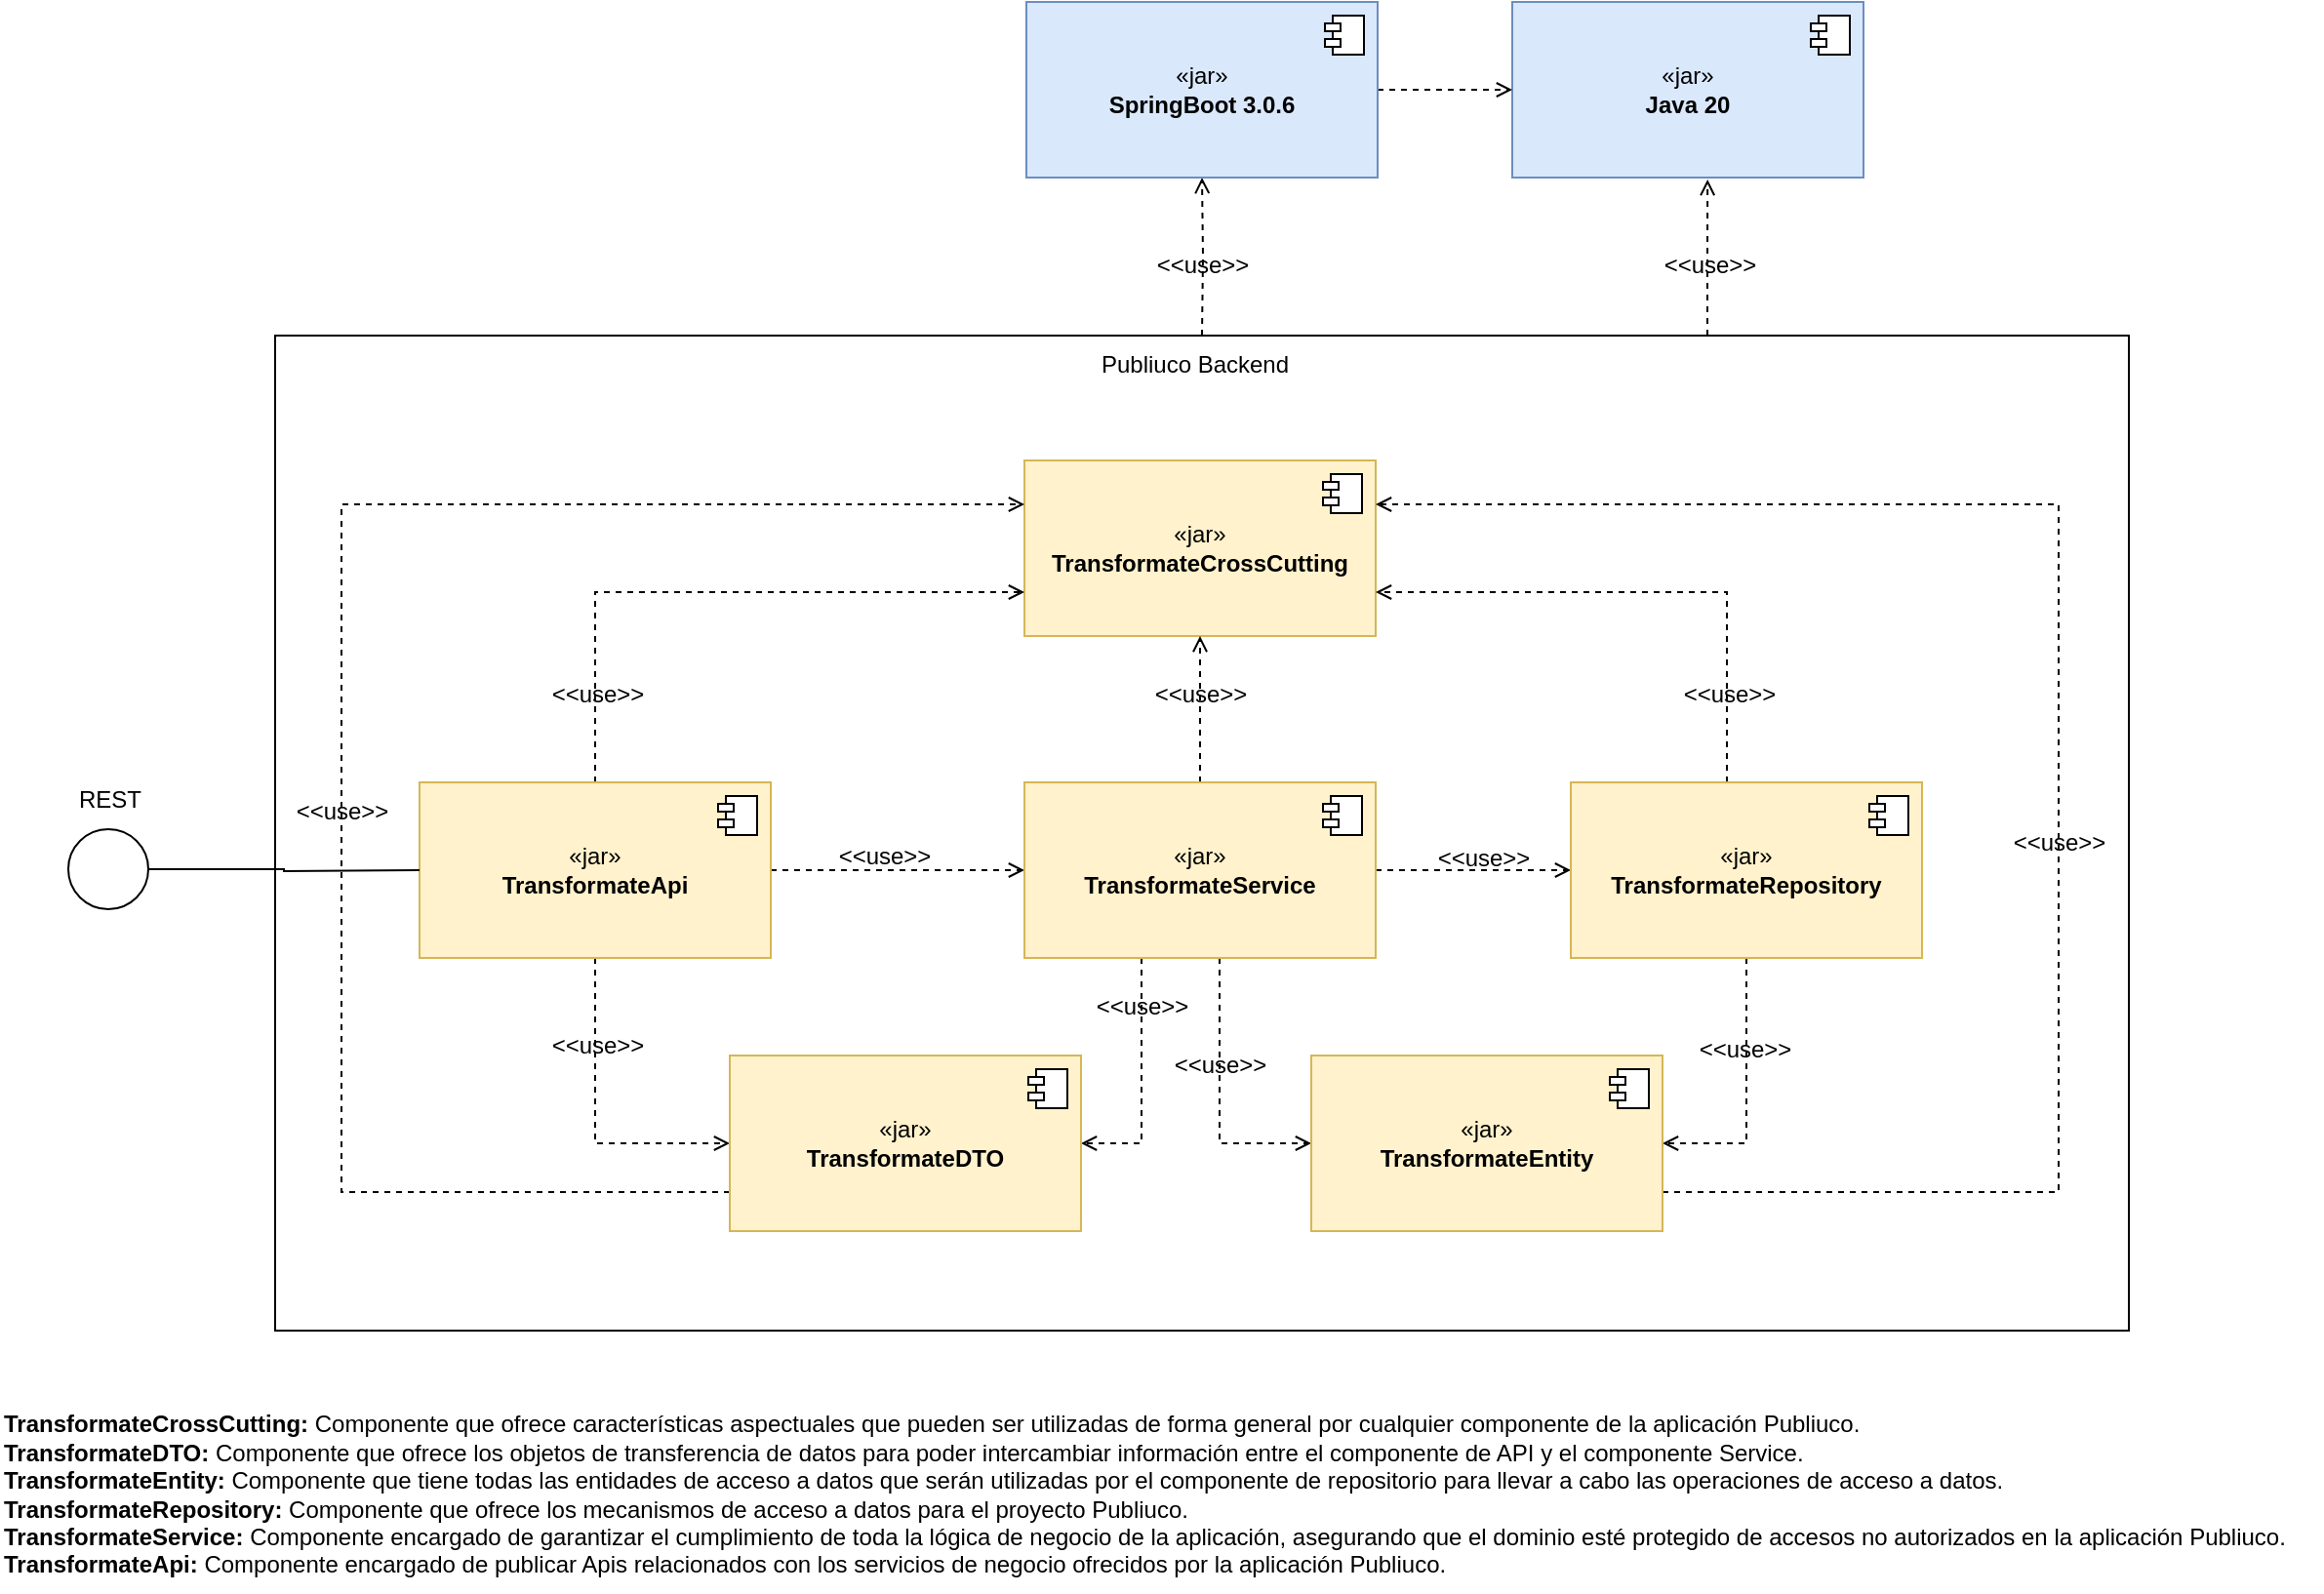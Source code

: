 <mxfile version="20.8.16" type="device"><diagram name="Página-1" id="XQ5O3uXv0q4EXNwj3Njg"><mxGraphModel dx="1104" dy="1685" grid="1" gridSize="10" guides="1" tooltips="1" connect="1" arrows="1" fold="1" page="1" pageScale="1" pageWidth="827" pageHeight="1169" math="0" shadow="0"><root><mxCell id="0"/><mxCell id="1" parent="0"/><mxCell id="118qLTOsotihqbFMvsON-1" value="" style="rounded=0;whiteSpace=wrap;html=1;fillColor=none;" vertex="1" parent="1"><mxGeometry x="386" y="61" width="950" height="510" as="geometry"/></mxCell><mxCell id="118qLTOsotihqbFMvsON-2" value="«jar»&lt;br&gt;&lt;b&gt;TransformateCrossCutting&lt;/b&gt;" style="html=1;dropTarget=0;whiteSpace=wrap;fillColor=#fff2cc;strokeColor=#d6b656;" vertex="1" parent="1"><mxGeometry x="770" y="125" width="180" height="90" as="geometry"/></mxCell><mxCell id="118qLTOsotihqbFMvsON-3" value="" style="shape=module;jettyWidth=8;jettyHeight=4;" vertex="1" parent="118qLTOsotihqbFMvsON-2"><mxGeometry x="1" width="20" height="20" relative="1" as="geometry"><mxPoint x="-27" y="7" as="offset"/></mxGeometry></mxCell><mxCell id="118qLTOsotihqbFMvsON-4" style="edgeStyle=orthogonalEdgeStyle;rounded=0;orthogonalLoop=1;jettySize=auto;html=1;endArrow=open;endFill=0;dashed=1;startArrow=none;entryX=0;entryY=0.75;entryDx=0;entryDy=0;" edge="1" parent="1" source="118qLTOsotihqbFMvsON-7" target="118qLTOsotihqbFMvsON-2"><mxGeometry relative="1" as="geometry"><mxPoint x="550" y="215" as="sourcePoint"/><Array as="points"><mxPoint x="550" y="193"/></Array></mxGeometry></mxCell><mxCell id="118qLTOsotihqbFMvsON-5" style="edgeStyle=orthogonalEdgeStyle;rounded=0;orthogonalLoop=1;jettySize=auto;html=1;entryX=0;entryY=0.5;entryDx=0;entryDy=0;endArrow=open;endFill=0;dashed=1;" edge="1" parent="1" source="118qLTOsotihqbFMvsON-7" target="118qLTOsotihqbFMvsON-13"><mxGeometry relative="1" as="geometry"/></mxCell><mxCell id="118qLTOsotihqbFMvsON-6" style="edgeStyle=orthogonalEdgeStyle;rounded=0;orthogonalLoop=1;jettySize=auto;html=1;entryX=0;entryY=0.5;entryDx=0;entryDy=0;endArrow=open;endFill=0;dashed=1;" edge="1" parent="1" source="118qLTOsotihqbFMvsON-7" target="118qLTOsotihqbFMvsON-23"><mxGeometry relative="1" as="geometry"/></mxCell><mxCell id="118qLTOsotihqbFMvsON-7" value="«jar»&lt;br&gt;&lt;b&gt;TransformateApi&lt;/b&gt;" style="html=1;dropTarget=0;whiteSpace=wrap;fillColor=#fff2cc;strokeColor=#d6b656;" vertex="1" parent="1"><mxGeometry x="460" y="290" width="180" height="90" as="geometry"/></mxCell><mxCell id="118qLTOsotihqbFMvsON-8" value="" style="shape=module;jettyWidth=8;jettyHeight=4;" vertex="1" parent="118qLTOsotihqbFMvsON-7"><mxGeometry x="1" width="20" height="20" relative="1" as="geometry"><mxPoint x="-27" y="7" as="offset"/></mxGeometry></mxCell><mxCell id="118qLTOsotihqbFMvsON-9" style="edgeStyle=orthogonalEdgeStyle;rounded=0;orthogonalLoop=1;jettySize=auto;html=1;entryX=0;entryY=0.5;entryDx=0;entryDy=0;dashed=1;endArrow=open;endFill=0;" edge="1" parent="1" source="118qLTOsotihqbFMvsON-13" target="118qLTOsotihqbFMvsON-17"><mxGeometry relative="1" as="geometry"/></mxCell><mxCell id="118qLTOsotihqbFMvsON-10" style="edgeStyle=orthogonalEdgeStyle;rounded=0;orthogonalLoop=1;jettySize=auto;html=1;entryX=1;entryY=0.5;entryDx=0;entryDy=0;endArrow=open;endFill=0;dashed=1;" edge="1" parent="1" source="118qLTOsotihqbFMvsON-13" target="118qLTOsotihqbFMvsON-23"><mxGeometry relative="1" as="geometry"><Array as="points"><mxPoint x="830" y="475"/></Array></mxGeometry></mxCell><mxCell id="118qLTOsotihqbFMvsON-11" style="edgeStyle=orthogonalEdgeStyle;rounded=0;orthogonalLoop=1;jettySize=auto;html=1;entryX=0;entryY=0.5;entryDx=0;entryDy=0;endArrow=open;endFill=0;dashed=1;" edge="1" parent="1" source="118qLTOsotihqbFMvsON-13" target="118qLTOsotihqbFMvsON-20"><mxGeometry relative="1" as="geometry"><Array as="points"><mxPoint x="870" y="475"/></Array></mxGeometry></mxCell><mxCell id="118qLTOsotihqbFMvsON-12" style="edgeStyle=orthogonalEdgeStyle;rounded=0;orthogonalLoop=1;jettySize=auto;html=1;entryX=0.5;entryY=1;entryDx=0;entryDy=0;endArrow=open;endFill=0;dashed=1;" edge="1" parent="1" source="118qLTOsotihqbFMvsON-13" target="118qLTOsotihqbFMvsON-2"><mxGeometry relative="1" as="geometry"/></mxCell><mxCell id="118qLTOsotihqbFMvsON-13" value="«jar»&lt;br&gt;&lt;b&gt;TransformateService&lt;/b&gt;" style="html=1;dropTarget=0;whiteSpace=wrap;fillColor=#fff2cc;strokeColor=#d6b656;" vertex="1" parent="1"><mxGeometry x="770" y="290" width="180" height="90" as="geometry"/></mxCell><mxCell id="118qLTOsotihqbFMvsON-14" value="" style="shape=module;jettyWidth=8;jettyHeight=4;" vertex="1" parent="118qLTOsotihqbFMvsON-13"><mxGeometry x="1" width="20" height="20" relative="1" as="geometry"><mxPoint x="-27" y="7" as="offset"/></mxGeometry></mxCell><mxCell id="118qLTOsotihqbFMvsON-15" style="edgeStyle=orthogonalEdgeStyle;rounded=0;orthogonalLoop=1;jettySize=auto;html=1;entryX=1;entryY=0.5;entryDx=0;entryDy=0;endArrow=open;endFill=0;dashed=1;" edge="1" parent="1" source="118qLTOsotihqbFMvsON-17" target="118qLTOsotihqbFMvsON-20"><mxGeometry relative="1" as="geometry"/></mxCell><mxCell id="118qLTOsotihqbFMvsON-16" style="edgeStyle=orthogonalEdgeStyle;rounded=0;orthogonalLoop=1;jettySize=auto;html=1;entryX=1;entryY=0.75;entryDx=0;entryDy=0;dashed=1;endArrow=open;endFill=0;" edge="1" parent="1" source="118qLTOsotihqbFMvsON-17" target="118qLTOsotihqbFMvsON-2"><mxGeometry relative="1" as="geometry"><Array as="points"><mxPoint x="1130" y="193"/></Array></mxGeometry></mxCell><mxCell id="118qLTOsotihqbFMvsON-17" value="«jar»&lt;br&gt;&lt;b&gt;TransformateRepository&lt;/b&gt;" style="html=1;dropTarget=0;whiteSpace=wrap;fillColor=#fff2cc;strokeColor=#d6b656;" vertex="1" parent="1"><mxGeometry x="1050" y="290" width="180" height="90" as="geometry"/></mxCell><mxCell id="118qLTOsotihqbFMvsON-18" value="" style="shape=module;jettyWidth=8;jettyHeight=4;" vertex="1" parent="118qLTOsotihqbFMvsON-17"><mxGeometry x="1" width="20" height="20" relative="1" as="geometry"><mxPoint x="-27" y="7" as="offset"/></mxGeometry></mxCell><mxCell id="118qLTOsotihqbFMvsON-19" style="edgeStyle=orthogonalEdgeStyle;rounded=0;orthogonalLoop=1;jettySize=auto;html=1;entryX=1;entryY=0.25;entryDx=0;entryDy=0;dashed=1;endArrow=open;endFill=0;" edge="1" parent="1" source="118qLTOsotihqbFMvsON-20" target="118qLTOsotihqbFMvsON-2"><mxGeometry relative="1" as="geometry"><Array as="points"><mxPoint x="1300" y="500"/><mxPoint x="1300" y="148"/></Array></mxGeometry></mxCell><mxCell id="118qLTOsotihqbFMvsON-20" value="«jar»&lt;br&gt;&lt;b&gt;TransformateEntity&lt;/b&gt;" style="html=1;dropTarget=0;whiteSpace=wrap;fillColor=#fff2cc;strokeColor=#d6b656;" vertex="1" parent="1"><mxGeometry x="917" y="430" width="180" height="90" as="geometry"/></mxCell><mxCell id="118qLTOsotihqbFMvsON-21" value="" style="shape=module;jettyWidth=8;jettyHeight=4;" vertex="1" parent="118qLTOsotihqbFMvsON-20"><mxGeometry x="1" width="20" height="20" relative="1" as="geometry"><mxPoint x="-27" y="7" as="offset"/></mxGeometry></mxCell><mxCell id="118qLTOsotihqbFMvsON-22" style="edgeStyle=orthogonalEdgeStyle;rounded=0;orthogonalLoop=1;jettySize=auto;html=1;entryX=0;entryY=0.25;entryDx=0;entryDy=0;dashed=1;endArrow=open;endFill=0;" edge="1" parent="1" source="118qLTOsotihqbFMvsON-23" target="118qLTOsotihqbFMvsON-2"><mxGeometry relative="1" as="geometry"><Array as="points"><mxPoint x="420" y="500"/><mxPoint x="420" y="148"/></Array></mxGeometry></mxCell><mxCell id="118qLTOsotihqbFMvsON-23" value="«jar»&lt;br&gt;&lt;b&gt;TransformateDTO&lt;/b&gt;" style="html=1;dropTarget=0;whiteSpace=wrap;fillColor=#fff2cc;strokeColor=#d6b656;" vertex="1" parent="1"><mxGeometry x="619" y="430" width="180" height="90" as="geometry"/></mxCell><mxCell id="118qLTOsotihqbFMvsON-24" value="" style="shape=module;jettyWidth=8;jettyHeight=4;" vertex="1" parent="118qLTOsotihqbFMvsON-23"><mxGeometry x="1" width="20" height="20" relative="1" as="geometry"><mxPoint x="-27" y="7" as="offset"/></mxGeometry></mxCell><mxCell id="118qLTOsotihqbFMvsON-25" value="Publiuco Backend" style="text;html=1;align=center;verticalAlign=middle;resizable=0;points=[];autosize=1;strokeColor=none;fillColor=none;" vertex="1" parent="1"><mxGeometry x="797" y="61" width="120" height="30" as="geometry"/></mxCell><mxCell id="118qLTOsotihqbFMvsON-26" value="&amp;lt;&amp;lt;use&amp;gt;&amp;gt;" style="text;html=1;align=center;verticalAlign=middle;resizable=0;points=[];autosize=1;strokeColor=none;fillColor=none;" vertex="1" parent="1"><mxGeometry x="516" y="230" width="70" height="30" as="geometry"/></mxCell><mxCell id="118qLTOsotihqbFMvsON-27" value="&amp;lt;&amp;lt;use&amp;gt;&amp;gt;" style="text;html=1;align=center;verticalAlign=middle;resizable=0;points=[];autosize=1;strokeColor=none;fillColor=none;" vertex="1" parent="1"><mxGeometry x="825" y="230" width="70" height="30" as="geometry"/></mxCell><mxCell id="118qLTOsotihqbFMvsON-28" value="&amp;lt;&amp;lt;use&amp;gt;&amp;gt;" style="text;html=1;align=center;verticalAlign=middle;resizable=0;points=[];autosize=1;strokeColor=none;fillColor=none;" vertex="1" parent="1"><mxGeometry x="1096" y="230" width="70" height="30" as="geometry"/></mxCell><mxCell id="118qLTOsotihqbFMvsON-29" value="&amp;lt;&amp;lt;use&amp;gt;&amp;gt;" style="text;html=1;align=center;verticalAlign=middle;resizable=0;points=[];autosize=1;strokeColor=none;fillColor=none;" vertex="1" parent="1"><mxGeometry x="663" y="313" width="70" height="30" as="geometry"/></mxCell><mxCell id="118qLTOsotihqbFMvsON-30" value="&amp;lt;&amp;lt;use&amp;gt;&amp;gt;" style="text;html=1;align=center;verticalAlign=middle;resizable=0;points=[];autosize=1;strokeColor=none;fillColor=none;" vertex="1" parent="1"><mxGeometry x="970" y="314" width="70" height="30" as="geometry"/></mxCell><mxCell id="118qLTOsotihqbFMvsON-31" value="&amp;lt;&amp;lt;use&amp;gt;&amp;gt;" style="text;html=1;align=center;verticalAlign=middle;resizable=0;points=[];autosize=1;strokeColor=none;fillColor=none;" vertex="1" parent="1"><mxGeometry x="516" y="410" width="70" height="30" as="geometry"/></mxCell><mxCell id="118qLTOsotihqbFMvsON-32" value="&amp;lt;&amp;lt;use&amp;gt;&amp;gt;" style="text;html=1;align=center;verticalAlign=middle;resizable=0;points=[];autosize=1;strokeColor=none;fillColor=none;" vertex="1" parent="1"><mxGeometry x="795" y="390" width="70" height="30" as="geometry"/></mxCell><mxCell id="118qLTOsotihqbFMvsON-33" value="&amp;lt;&amp;lt;use&amp;gt;&amp;gt;" style="text;html=1;align=center;verticalAlign=middle;resizable=0;points=[];autosize=1;strokeColor=none;fillColor=none;" vertex="1" parent="1"><mxGeometry x="835" y="420" width="70" height="30" as="geometry"/></mxCell><mxCell id="118qLTOsotihqbFMvsON-34" value="&amp;lt;&amp;lt;use&amp;gt;&amp;gt;" style="text;html=1;align=center;verticalAlign=middle;resizable=0;points=[];autosize=1;strokeColor=none;fillColor=none;" vertex="1" parent="1"><mxGeometry x="1104" y="412" width="70" height="30" as="geometry"/></mxCell><mxCell id="118qLTOsotihqbFMvsON-35" value="&amp;lt;&amp;lt;use&amp;gt;&amp;gt;" style="text;html=1;align=center;verticalAlign=middle;resizable=0;points=[];autosize=1;strokeColor=none;fillColor=none;" vertex="1" parent="1"><mxGeometry x="1265" y="306" width="70" height="30" as="geometry"/></mxCell><mxCell id="118qLTOsotihqbFMvsON-36" value="&amp;lt;&amp;lt;use&amp;gt;&amp;gt;" style="text;html=1;align=center;verticalAlign=middle;resizable=0;points=[];autosize=1;strokeColor=none;fillColor=none;" vertex="1" parent="1"><mxGeometry x="385" y="290" width="70" height="30" as="geometry"/></mxCell><mxCell id="118qLTOsotihqbFMvsON-37" value="&lt;span style=&quot;border-color: var(--border-color);&quot;&gt;&lt;b style=&quot;border-color: var(--border-color); text-align: center;&quot;&gt;&lt;b style=&quot;border-color: var(--border-color); text-align: left;&quot;&gt;Transformate&lt;/b&gt;CrossCutting:&amp;nbsp;&lt;/b&gt;Componente que ofrece características aspectuales que pueden ser utilizadas de forma general por cualquier componente de la aplicación Publiuco.&lt;br&gt;&lt;b style=&quot;border-color: var(--border-color);&quot;&gt;Transformate&lt;/b&gt;&lt;b&gt;DTO:&amp;nbsp;&lt;/b&gt;Componente que ofrece los objetos de transferencia de datos para poder intercambiar información entre el componente de API y el componente Service.&lt;br&gt;&lt;b style=&quot;border-color: var(--border-color); text-align: center;&quot;&gt;&lt;b style=&quot;border-color: var(--border-color); text-align: left;&quot;&gt;Transformate&lt;/b&gt;Entity:&amp;nbsp;&lt;/b&gt;Componente que tiene todas las entidades de acceso a datos que serán utilizadas por el componente de repositorio para llevar a cabo las operaciones de acceso a datos.&lt;br&gt;&lt;b style=&quot;border-color: var(--border-color); text-align: center;&quot;&gt;&lt;b style=&quot;border-color: var(--border-color); text-align: left;&quot;&gt;Transformate&lt;/b&gt;Repository:&amp;nbsp;&lt;/b&gt;Componente que ofrece los mecanismos de acceso a datos para el proyecto Publiuco.&lt;br&gt;&lt;b style=&quot;font-weight: bold; border-color: var(--border-color); text-align: center;&quot;&gt;&lt;b style=&quot;border-color: var(--border-color); text-align: left;&quot;&gt;Transformate&lt;/b&gt;Service:&amp;nbsp;&lt;/b&gt;Componente encargado de garantizar el cumplimiento de toda la lógica de negocio de la aplicación, asegurando que el dominio esté protegido de accesos no autorizados en la aplicación Publiuco.&lt;br&gt;&lt;b&gt;TransformateApi:&amp;nbsp;&lt;/b&gt;&lt;/span&gt;Componente encargado de publicar Apis relacionados con los servicios de negocio ofrecidos por la aplicación Publiuco.&lt;br&gt;" style="text;html=1;align=left;verticalAlign=middle;resizable=0;points=[];autosize=1;strokeColor=none;fillColor=none;" vertex="1" parent="1"><mxGeometry x="245" y="605" width="1190" height="100" as="geometry"/></mxCell><mxCell id="118qLTOsotihqbFMvsON-38" style="edgeStyle=orthogonalEdgeStyle;rounded=0;orthogonalLoop=1;jettySize=auto;html=1;entryX=0;entryY=0.5;entryDx=0;entryDy=0;endArrow=none;endFill=0;" edge="1" parent="1" source="118qLTOsotihqbFMvsON-39"><mxGeometry relative="1" as="geometry"><mxPoint x="460" y="335" as="targetPoint"/></mxGeometry></mxCell><mxCell id="118qLTOsotihqbFMvsON-39" value="" style="ellipse;whiteSpace=wrap;html=1;aspect=fixed;" vertex="1" parent="1"><mxGeometry x="280" y="314" width="41" height="41" as="geometry"/></mxCell><mxCell id="118qLTOsotihqbFMvsON-40" value="REST" style="text;html=1;align=center;verticalAlign=middle;resizable=0;points=[];autosize=1;strokeColor=none;fillColor=none;" vertex="1" parent="1"><mxGeometry x="270.5" y="284" width="60" height="30" as="geometry"/></mxCell><mxCell id="118qLTOsotihqbFMvsON-41" style="edgeStyle=orthogonalEdgeStyle;rounded=0;orthogonalLoop=1;jettySize=auto;html=1;entryX=0.556;entryY=1.011;entryDx=0;entryDy=0;entryPerimeter=0;dashed=1;endArrow=open;endFill=0;" edge="1" parent="1" target="118qLTOsotihqbFMvsON-43"><mxGeometry relative="1" as="geometry"><Array as="points"><mxPoint x="1120" y="30"/><mxPoint x="1120" y="30"/></Array><mxPoint x="1120" y="61" as="sourcePoint"/></mxGeometry></mxCell><mxCell id="118qLTOsotihqbFMvsON-42" style="edgeStyle=orthogonalEdgeStyle;rounded=0;orthogonalLoop=1;jettySize=auto;html=1;entryX=0.5;entryY=1;entryDx=0;entryDy=0;endArrow=open;endFill=0;dashed=1;" edge="1" parent="1" target="118qLTOsotihqbFMvsON-46"><mxGeometry relative="1" as="geometry"><mxPoint x="861" y="61" as="sourcePoint"/></mxGeometry></mxCell><mxCell id="118qLTOsotihqbFMvsON-43" value="«jar»&lt;br&gt;&lt;b&gt;Java 20&lt;/b&gt;" style="html=1;dropTarget=0;whiteSpace=wrap;fillColor=#dae8fc;strokeColor=#6c8ebf;" vertex="1" parent="1"><mxGeometry x="1020" y="-110" width="180" height="90" as="geometry"/></mxCell><mxCell id="118qLTOsotihqbFMvsON-44" value="" style="shape=module;jettyWidth=8;jettyHeight=4;" vertex="1" parent="118qLTOsotihqbFMvsON-43"><mxGeometry x="1" width="20" height="20" relative="1" as="geometry"><mxPoint x="-27" y="7" as="offset"/></mxGeometry></mxCell><mxCell id="118qLTOsotihqbFMvsON-45" style="edgeStyle=orthogonalEdgeStyle;rounded=0;orthogonalLoop=1;jettySize=auto;html=1;entryX=0;entryY=0.5;entryDx=0;entryDy=0;dashed=1;endArrow=open;endFill=0;" edge="1" parent="1" source="118qLTOsotihqbFMvsON-46" target="118qLTOsotihqbFMvsON-43"><mxGeometry relative="1" as="geometry"/></mxCell><mxCell id="118qLTOsotihqbFMvsON-46" value="«jar»&lt;br&gt;&lt;b&gt;SpringBoot 3.0.6&lt;/b&gt;" style="html=1;dropTarget=0;whiteSpace=wrap;fillColor=#dae8fc;strokeColor=#6c8ebf;" vertex="1" parent="1"><mxGeometry x="771" y="-110" width="180" height="90" as="geometry"/></mxCell><mxCell id="118qLTOsotihqbFMvsON-47" value="" style="shape=module;jettyWidth=8;jettyHeight=4;" vertex="1" parent="118qLTOsotihqbFMvsON-46"><mxGeometry x="1" width="20" height="20" relative="1" as="geometry"><mxPoint x="-27" y="7" as="offset"/></mxGeometry></mxCell><mxCell id="118qLTOsotihqbFMvsON-48" value="&amp;lt;&amp;lt;use&amp;gt;&amp;gt;" style="text;html=1;align=center;verticalAlign=middle;resizable=0;points=[];autosize=1;strokeColor=none;fillColor=none;" vertex="1" parent="1"><mxGeometry x="826" y="10" width="70" height="30" as="geometry"/></mxCell><mxCell id="118qLTOsotihqbFMvsON-49" value="&amp;lt;&amp;lt;use&amp;gt;&amp;gt;" style="text;html=1;align=center;verticalAlign=middle;resizable=0;points=[];autosize=1;strokeColor=none;fillColor=none;" vertex="1" parent="1"><mxGeometry x="1086" y="10" width="70" height="30" as="geometry"/></mxCell></root></mxGraphModel></diagram></mxfile>